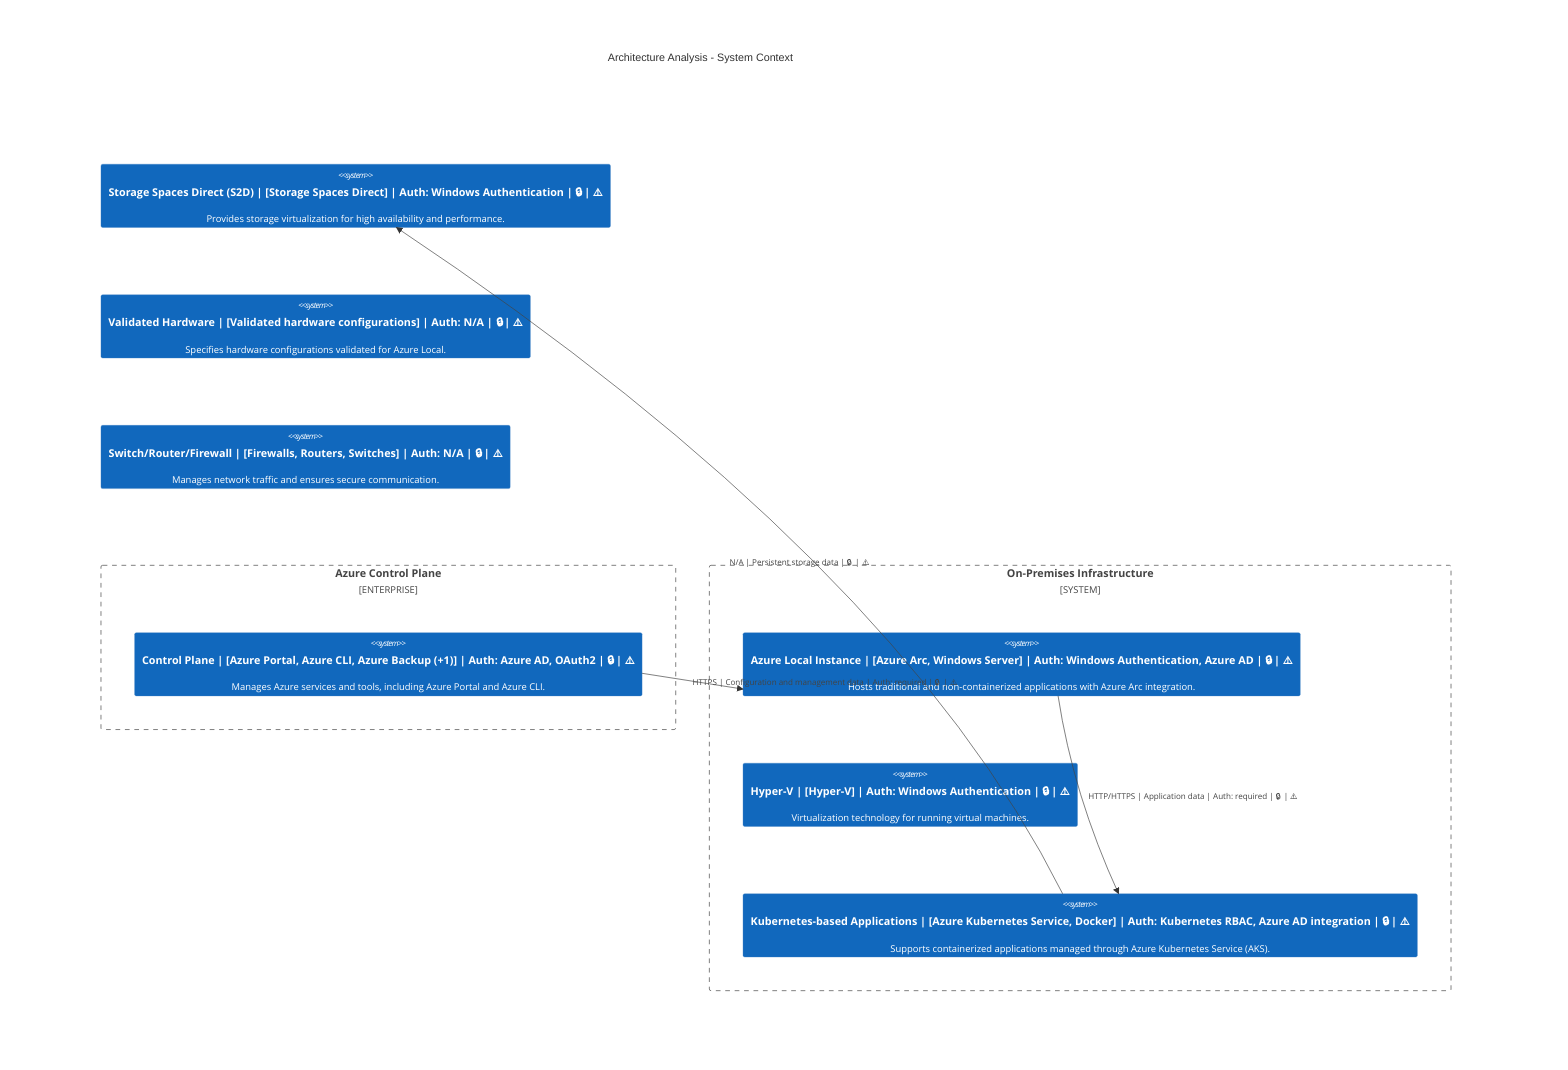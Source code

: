 C4Context
    title Architecture Analysis - System Context
    Enterprise_Boundary(tb_Azure_Control_Plane, "Azure Control Plane") {
        System(Control_Plane, "Control Plane | [Azure Portal, Azure CLI, Azure Backup (+1)] | Auth: Azure AD, OAuth2 | 🔒 | ⚠️", "Manages Azure services and tools, including Azure Portal and Azure CLI.")
    }
    System_Boundary(tb_On_Premises_Infrastructure, "On-Premises Infrastructure") {
        System(Azure_Local_Instance, "Azure Local Instance | [Azure Arc, Windows Server] | Auth: Windows Authentication, Azure AD | 🔒 | ⚠️", "Hosts traditional and non-containerized applications with Azure Arc integration.")
        System(Hyper_V, "Hyper-V | [Hyper-V] | Auth: Windows Authentication | 🔒 | ⚠️", "Virtualization technology for running virtual machines.")
        System(Kubernetes_based_Applications, "Kubernetes-based Applications | [Azure Kubernetes Service, Docker] | Auth: Kubernetes RBAC, Azure AD integration | 🔒 | ⚠️", "Supports containerized applications managed through Azure Kubernetes Service (AKS).")
    }
    System(Storage_Spaces_Direct__S2D_, "Storage Spaces Direct (S2D) | [Storage Spaces Direct] | Auth: Windows Authentication | 🔒 | ⚠️", "Provides storage virtualization for high availability and performance.")
    System(Validated_Hardware, "Validated Hardware | [Validated hardware configurations] | Auth: N/A | 🔒 | ⚠️", "Specifies hardware configurations validated for Azure Local.")
    System(Switch_Router_Firewall, "Switch/Router/Firewall | [Firewalls, Routers, Switches] | Auth: N/A | 🔒 | ⚠️", "Manages network traffic and ensures secure communication.")

    Rel(Control_Plane, Azure_Local_Instance, "HTTPS | Configuration and management data | Auth: required | 🔒 | ⚠️")
    Rel(Azure_Local_Instance, Kubernetes_based_Applications, "HTTP/HTTPS | Application data | Auth: required | 🔒 | ⚠️")
    Rel(Kubernetes_based_Applications, Storage_Spaces_Direct__S2D_, "N/A | Persistent storage data | 🔒 | ⚠️")